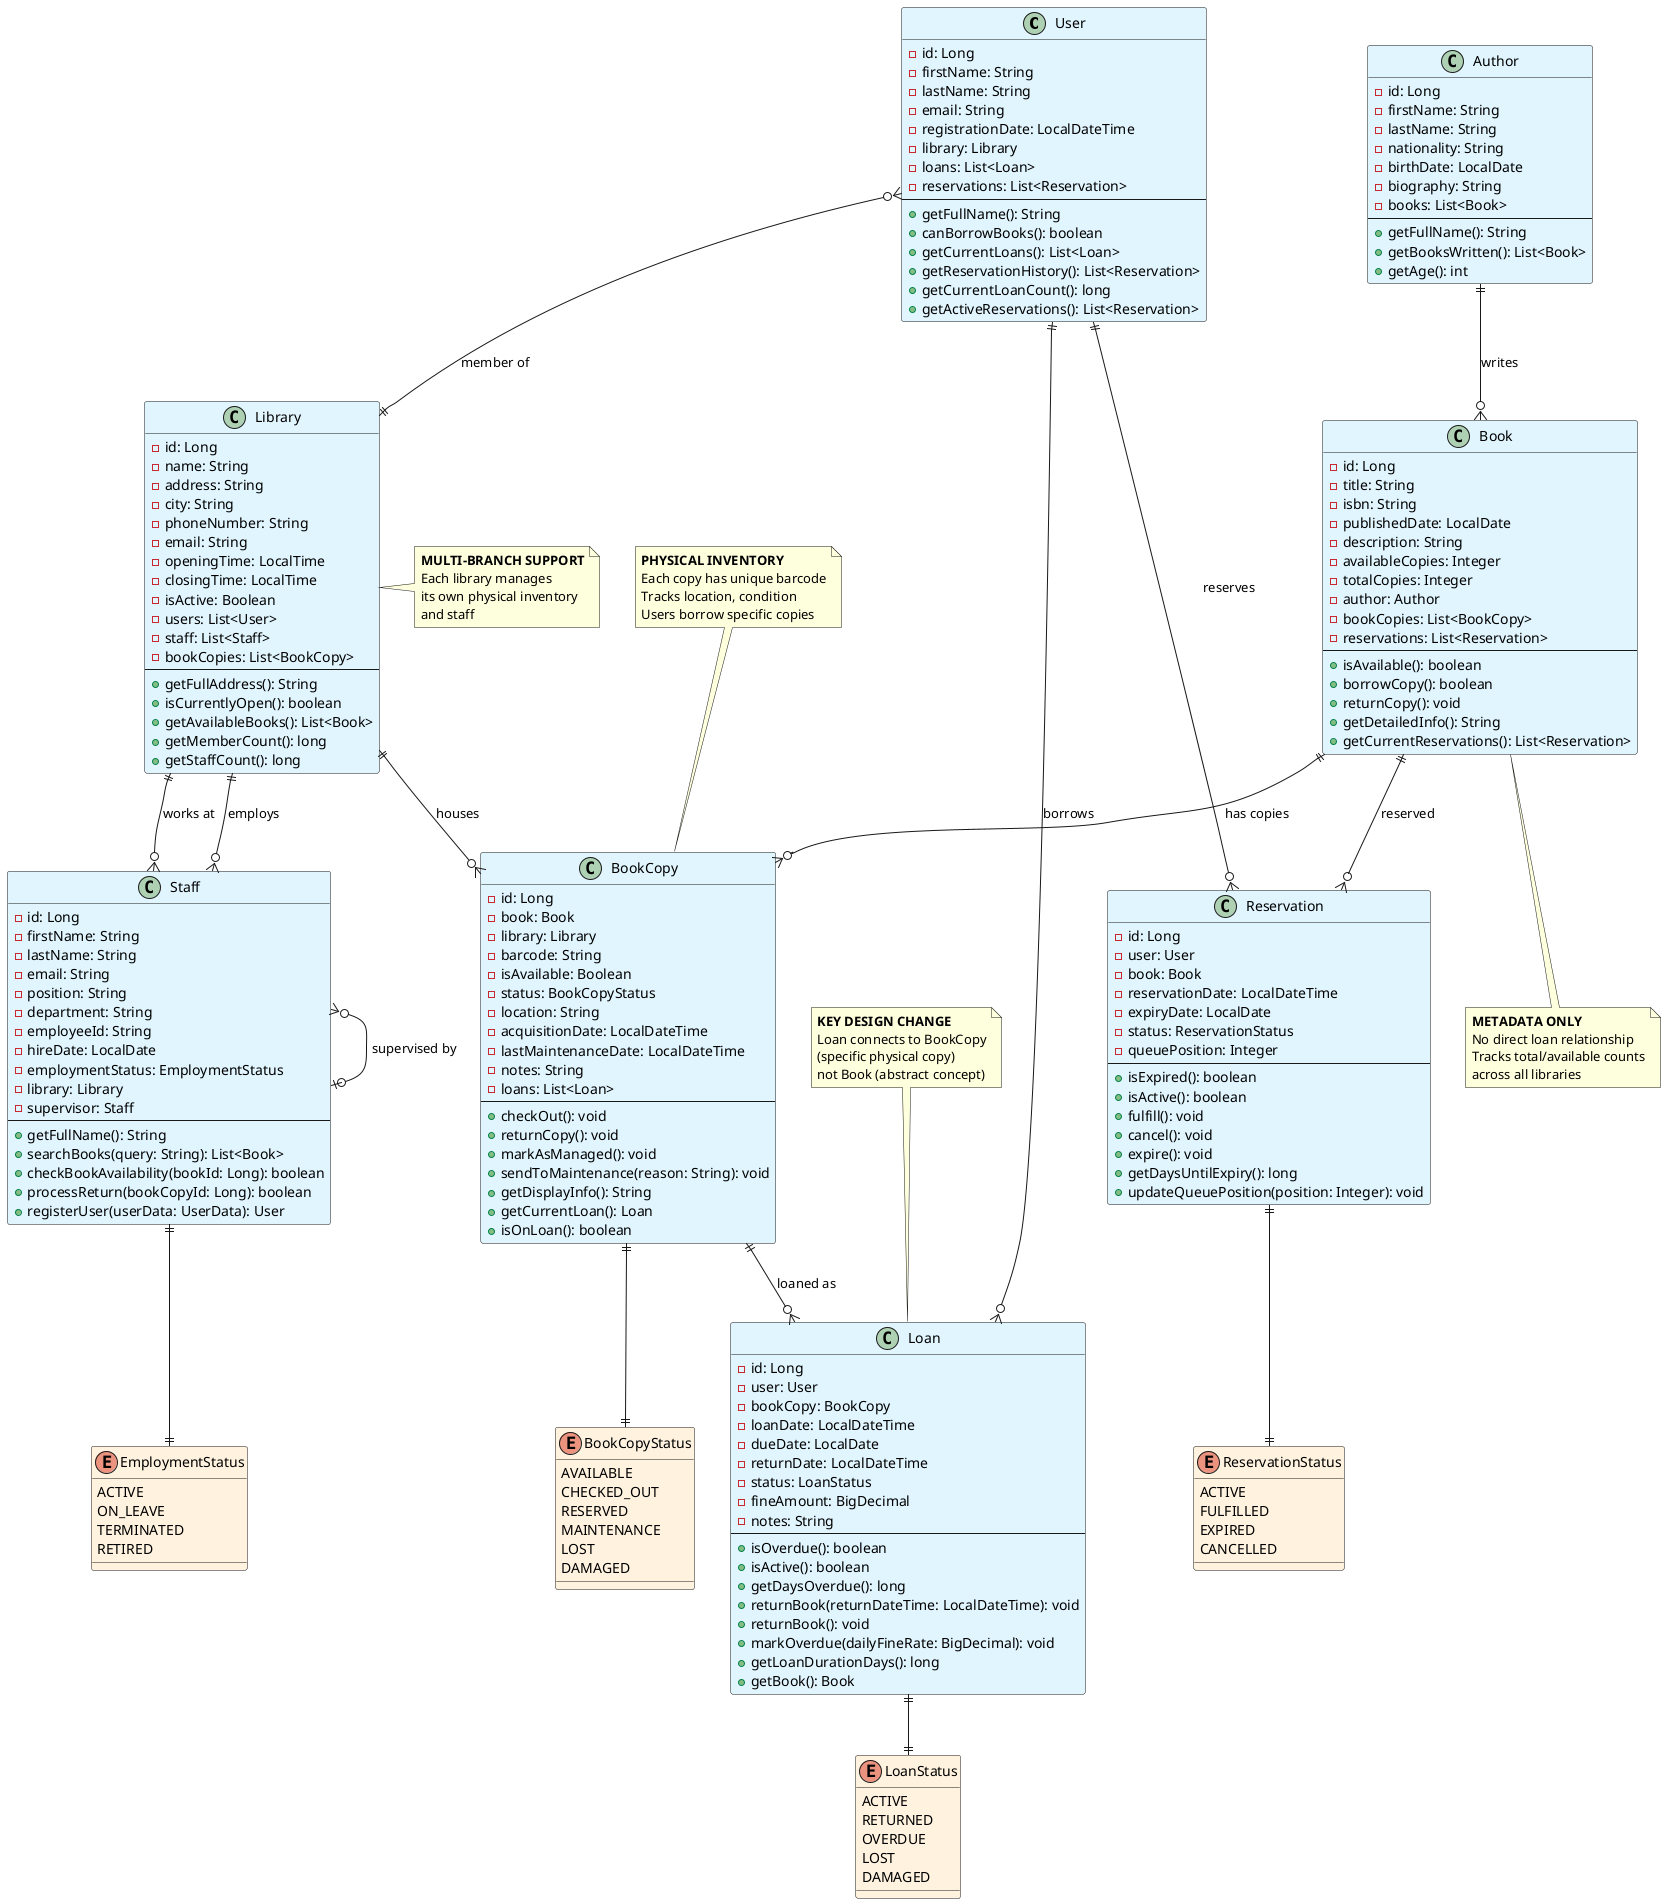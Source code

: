@startuml Library Management System - Class Diagram

!define ENTITY_COLOR #E1F5FE
!define ENUM_COLOR #FFF3E0
!define SERVICE_COLOR #E8F5E8

' ==== ENTITIES ====

class User ENTITY_COLOR {
  -id: Long
  -firstName: String
  -lastName: String
  -email: String
  -registrationDate: LocalDateTime
  -library: Library
  -loans: List<Loan>
  -reservations: List<Reservation>
  --
  +getFullName(): String
  +canBorrowBooks(): boolean
  +getCurrentLoans(): List<Loan>
  +getReservationHistory(): List<Reservation>
  +getCurrentLoanCount(): long
  +getActiveReservations(): List<Reservation>
}

class Library ENTITY_COLOR {
  -id: Long
  -name: String
  -address: String
  -city: String
  -phoneNumber: String
  -email: String
  -openingTime: LocalTime
  -closingTime: LocalTime
  -isActive: Boolean
  -users: List<User>
  -staff: List<Staff>
  -bookCopies: List<BookCopy>
  --
  +getFullAddress(): String
  +isCurrentlyOpen(): boolean
  +getAvailableBooks(): List<Book>
  +getMemberCount(): long
  +getStaffCount(): long
}

class Staff ENTITY_COLOR {
  -id: Long
  -firstName: String
  -lastName: String
  -email: String
  -position: String
  -department: String
  -employeeId: String
  -hireDate: LocalDate
  -employmentStatus: EmploymentStatus
  -library: Library
  -supervisor: Staff
  --
  +getFullName(): String
  +searchBooks(query: String): List<Book>
  +checkBookAvailability(bookId: Long): boolean
  +processReturn(bookCopyId: Long): boolean
  +registerUser(userData: UserData): User
}

class Author ENTITY_COLOR {
  -id: Long
  -firstName: String
  -lastName: String
  -nationality: String
  -birthDate: LocalDate
  -biography: String
  -books: List<Book>
  --
  +getFullName(): String
  +getBooksWritten(): List<Book>
  +getAge(): int
}

class Book ENTITY_COLOR {
  -id: Long
  -title: String
  -isbn: String
  -publishedDate: LocalDate
  -description: String
  -availableCopies: Integer
  -totalCopies: Integer
  -author: Author
  -bookCopies: List<BookCopy>
  -reservations: List<Reservation>
  --
  +isAvailable(): boolean
  +borrowCopy(): boolean
  +returnCopy(): void
  +getDetailedInfo(): String
  +getCurrentReservations(): List<Reservation>
}

class BookCopy ENTITY_COLOR {
  -id: Long
  -book: Book
  -library: Library
  -barcode: String
  -isAvailable: Boolean
  -status: BookCopyStatus
  -location: String
  -acquisitionDate: LocalDateTime
  -lastMaintenanceDate: LocalDateTime
  -notes: String
  -loans: List<Loan>
  --
  +checkOut(): void
  +returnCopy(): void
  +markAsManaged(): void
  +sendToMaintenance(reason: String): void
  +getDisplayInfo(): String
  +getCurrentLoan(): Loan
  +isOnLoan(): boolean
}

class Loan ENTITY_COLOR {
  -id: Long
  -user: User
  -bookCopy: BookCopy
  -loanDate: LocalDateTime
  -dueDate: LocalDate
  -returnDate: LocalDateTime
  -status: LoanStatus
  -fineAmount: BigDecimal
  -notes: String
  --
  +isOverdue(): boolean
  +isActive(): boolean
  +getDaysOverdue(): long
  +returnBook(returnDateTime: LocalDateTime): void
  +returnBook(): void
  +markOverdue(dailyFineRate: BigDecimal): void
  +getLoanDurationDays(): long
  +getBook(): Book
}

class Reservation ENTITY_COLOR {
  -id: Long
  -user: User
  -book: Book
  -reservationDate: LocalDateTime
  -expiryDate: LocalDate
  -status: ReservationStatus
  -queuePosition: Integer
  --
  +isExpired(): boolean
  +isActive(): boolean
  +fulfill(): void
  +cancel(): void
  +expire(): void
  +getDaysUntilExpiry(): long
  +updateQueuePosition(position: Integer): void
}



' ==== ENUMS ====

enum EmploymentStatus ENUM_COLOR {
  ACTIVE
  ON_LEAVE
  TERMINATED
  RETIRED
}

enum BookCopyStatus ENUM_COLOR {
  AVAILABLE
  CHECKED_OUT
  RESERVED
  MAINTENANCE
  LOST
  DAMAGED
}

enum LoanStatus ENUM_COLOR {
  ACTIVE
  RETURNED
  OVERDUE
  LOST
  DAMAGED
}

enum ReservationStatus ENUM_COLOR {
  ACTIVE
  FULFILLED
  EXPIRED
  CANCELLED
}



' ==== RELATIONSHIPS ====

' User relationships
User ||--o{ Loan : "borrows"
User ||--o{ Reservation : "reserves"
User }o--|| Library : "member of"

' Library relationships  
Library ||--o{ Staff : "employs"
Library ||--o{ BookCopy : "houses"

' Staff relationships
Staff }o--|| Library : "works at"
Staff }o--o| Staff : "supervised by"

' Author-Book relationship
Author ||--o{ Book : "writes"

' Book relationships
Book ||--o{ BookCopy : "has copies"
Book ||--o{ Reservation : "reserved"

' BookCopy-Loan relationship (KEY CHANGE!)
BookCopy ||--o{ Loan : "loaned as"

' Enum relationships
Staff ||--|| EmploymentStatus
BookCopy ||--|| BookCopyStatus
Loan ||--|| LoanStatus
Reservation ||--|| ReservationStatus

' ==== NOTES ====

note top of Loan : **KEY DESIGN CHANGE**\nLoan connects to BookCopy\n(specific physical copy)\nnot Book (abstract concept)

note top of BookCopy : **PHYSICAL INVENTORY**\nEach copy has unique barcode\nTracks location, condition\nUsers borrow specific copies

note right of Library : **MULTI-BRANCH SUPPORT**\nEach library manages\nits own physical inventory\nand staff

note bottom of Book : **METADATA ONLY**\nNo direct loan relationship\nTracks total/available counts\nacross all libraries

@enduml 